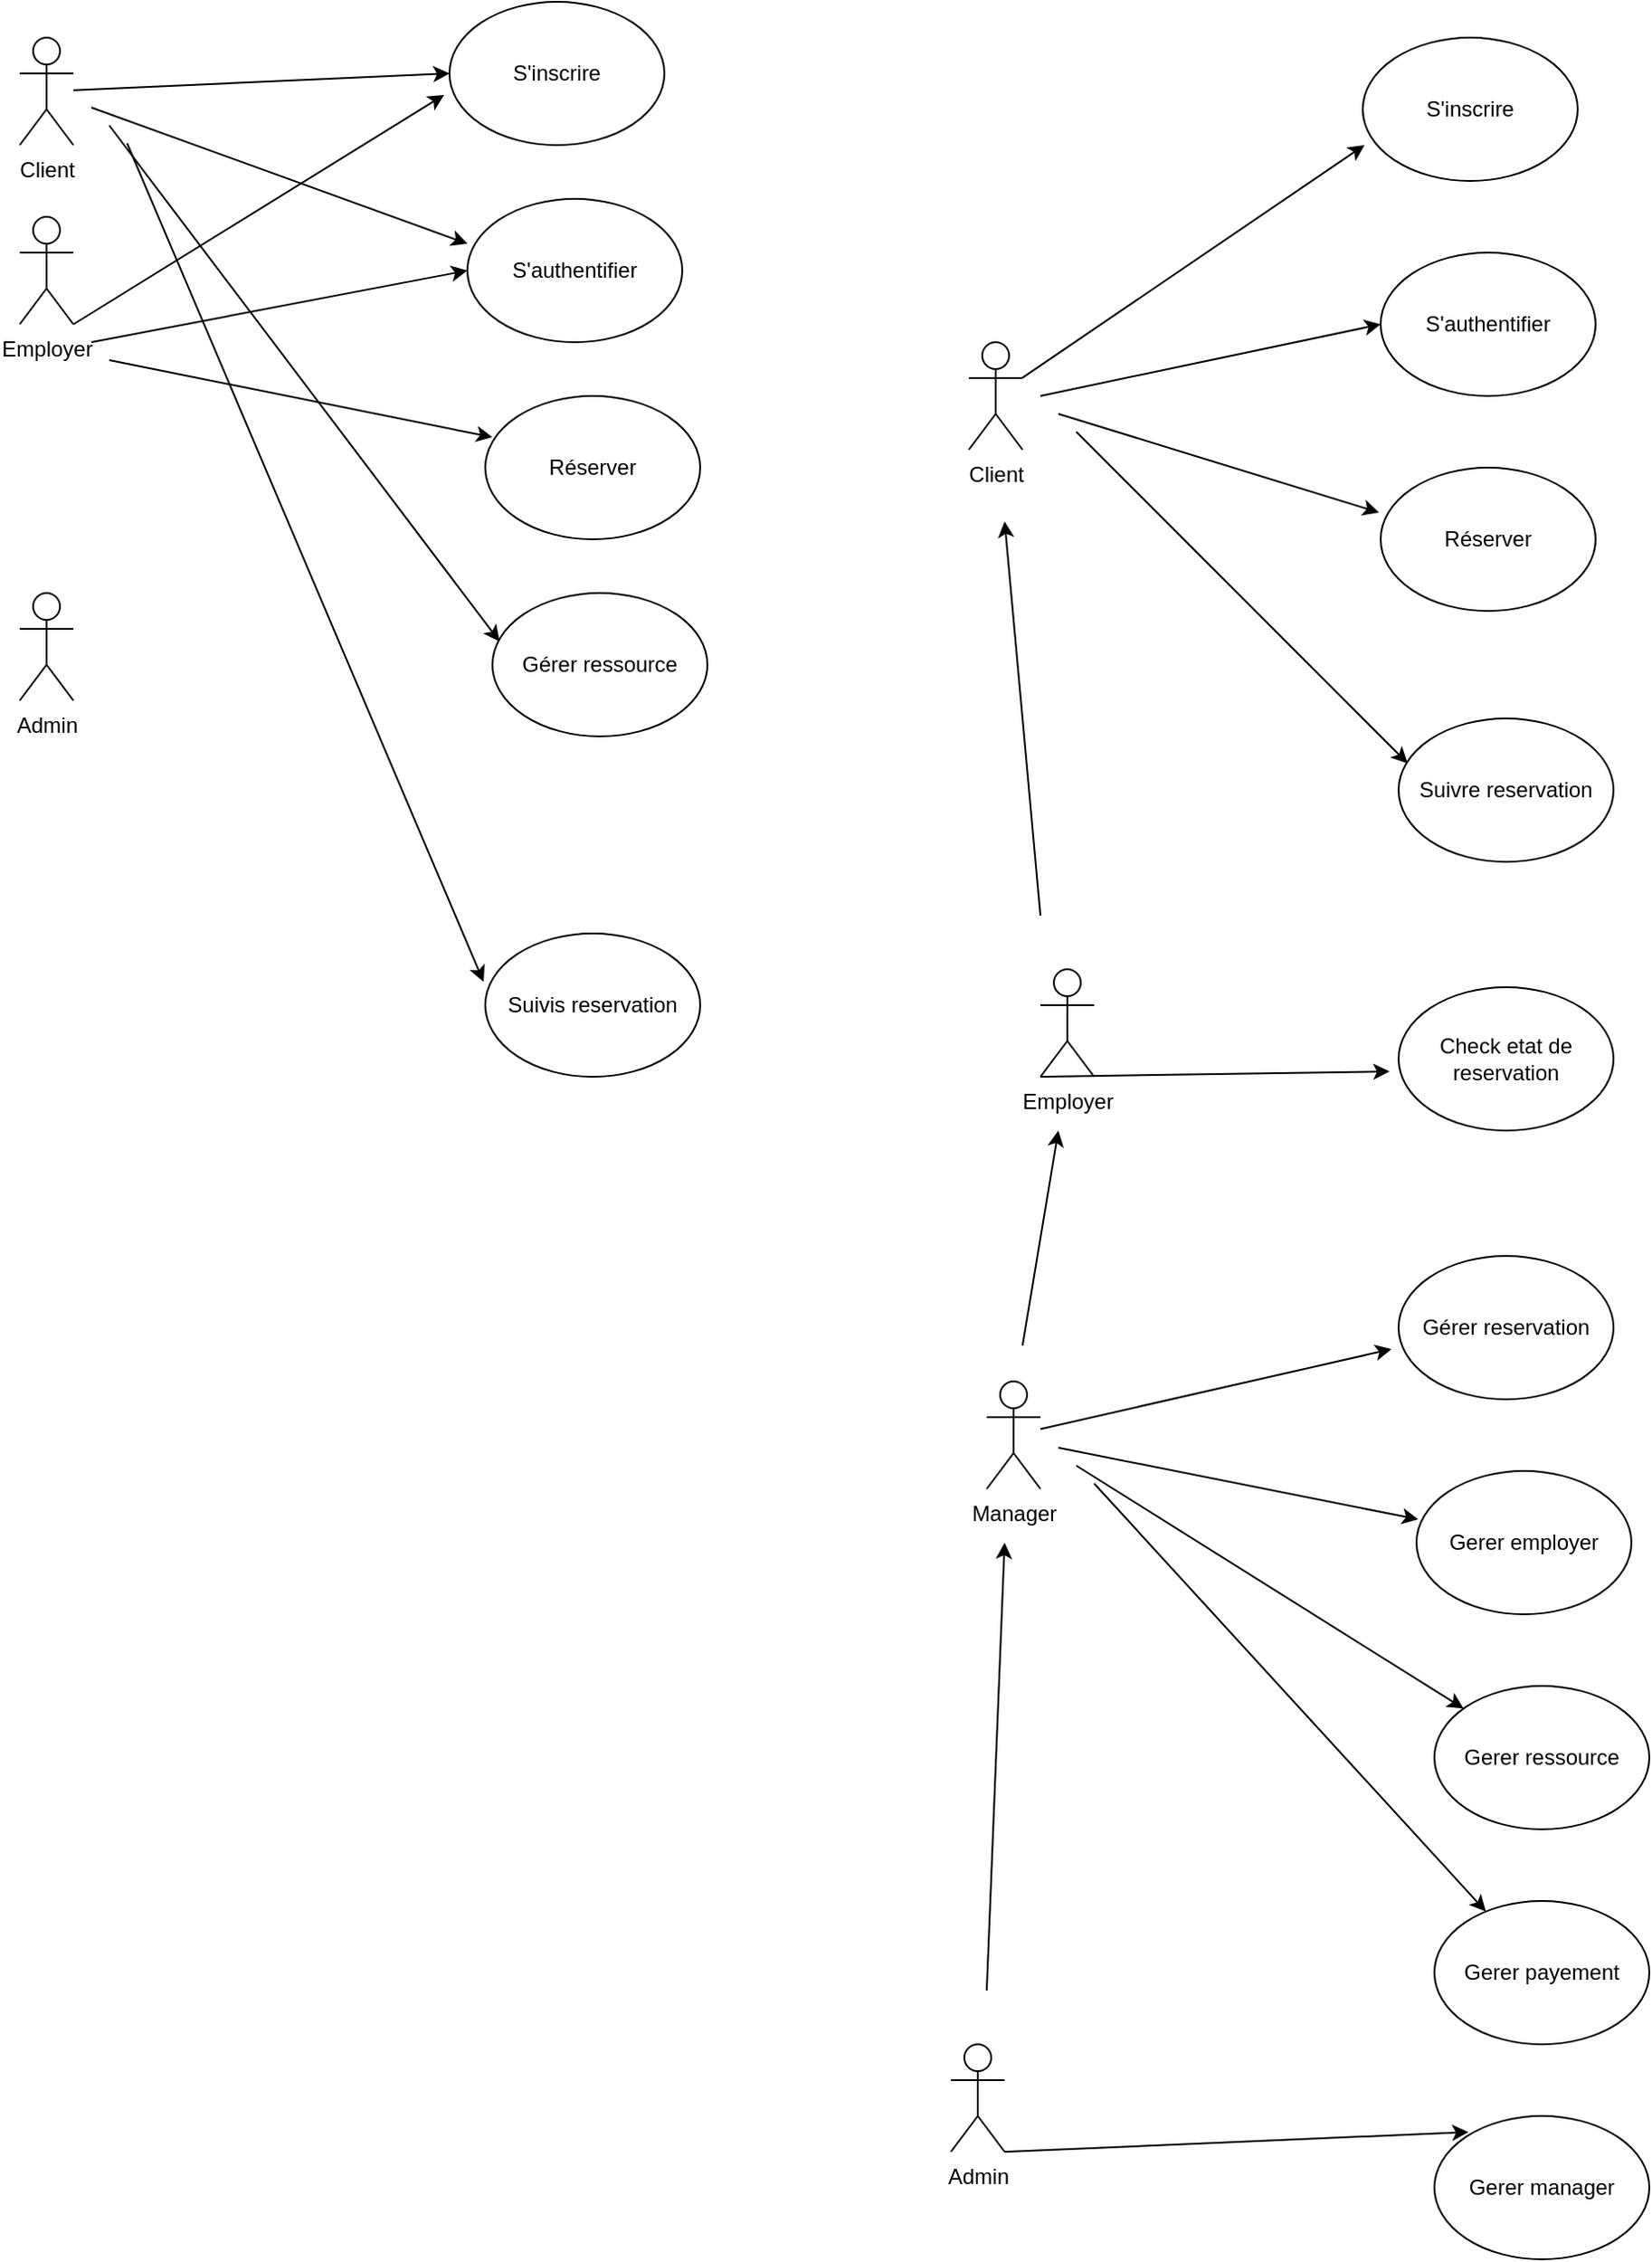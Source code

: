 <mxfile version="24.4.8" type="device">
  <diagram name="Page-1" id="ZKljXdR4Jli5XpyIBEU7">
    <mxGraphModel dx="880" dy="572" grid="1" gridSize="10" guides="1" tooltips="1" connect="1" arrows="1" fold="1" page="1" pageScale="1" pageWidth="827" pageHeight="1169" math="0" shadow="0">
      <root>
        <mxCell id="0" />
        <mxCell id="1" parent="0" />
        <mxCell id="PXkIIc4kU4JW1sueEZ4A-1" value="S&#39;inscrire" style="ellipse;whiteSpace=wrap;html=1;" vertex="1" parent="1">
          <mxGeometry x="330" y="60" width="120" height="80" as="geometry" />
        </mxCell>
        <mxCell id="PXkIIc4kU4JW1sueEZ4A-2" value="S&#39;authentifier" style="ellipse;whiteSpace=wrap;html=1;" vertex="1" parent="1">
          <mxGeometry x="340" y="170" width="120" height="80" as="geometry" />
        </mxCell>
        <mxCell id="PXkIIc4kU4JW1sueEZ4A-3" value="Réserver" style="ellipse;whiteSpace=wrap;html=1;" vertex="1" parent="1">
          <mxGeometry x="350" y="280" width="120" height="80" as="geometry" />
        </mxCell>
        <mxCell id="PXkIIc4kU4JW1sueEZ4A-4" value="Gérer ressource" style="ellipse;whiteSpace=wrap;html=1;" vertex="1" parent="1">
          <mxGeometry x="354" y="390" width="120" height="80" as="geometry" />
        </mxCell>
        <mxCell id="PXkIIc4kU4JW1sueEZ4A-5" value="Suivis reservation" style="ellipse;whiteSpace=wrap;html=1;" vertex="1" parent="1">
          <mxGeometry x="350" y="580" width="120" height="80" as="geometry" />
        </mxCell>
        <mxCell id="PXkIIc4kU4JW1sueEZ4A-6" value="Client" style="shape=umlActor;verticalLabelPosition=bottom;verticalAlign=top;html=1;outlineConnect=0;" vertex="1" parent="1">
          <mxGeometry x="90" y="80" width="30" height="60" as="geometry" />
        </mxCell>
        <mxCell id="PXkIIc4kU4JW1sueEZ4A-7" value="Employer" style="shape=umlActor;verticalLabelPosition=bottom;verticalAlign=top;html=1;outlineConnect=0;" vertex="1" parent="1">
          <mxGeometry x="90" y="180" width="30" height="60" as="geometry" />
        </mxCell>
        <mxCell id="PXkIIc4kU4JW1sueEZ4A-8" value="Admin" style="shape=umlActor;verticalLabelPosition=bottom;verticalAlign=top;html=1;outlineConnect=0;" vertex="1" parent="1">
          <mxGeometry x="90" y="390" width="30" height="60" as="geometry" />
        </mxCell>
        <mxCell id="PXkIIc4kU4JW1sueEZ4A-9" value="" style="endArrow=classic;html=1;rounded=0;exitX=1;exitY=1;exitDx=0;exitDy=0;exitPerimeter=0;entryX=-0.025;entryY=0.65;entryDx=0;entryDy=0;entryPerimeter=0;" edge="1" parent="1" source="PXkIIc4kU4JW1sueEZ4A-7" target="PXkIIc4kU4JW1sueEZ4A-1">
          <mxGeometry width="50" height="50" relative="1" as="geometry">
            <mxPoint x="180" y="200" as="sourcePoint" />
            <mxPoint x="230" y="150" as="targetPoint" />
          </mxGeometry>
        </mxCell>
        <mxCell id="PXkIIc4kU4JW1sueEZ4A-10" value="Manager" style="shape=umlActor;verticalLabelPosition=bottom;verticalAlign=top;html=1;outlineConnect=0;" vertex="1" parent="1">
          <mxGeometry x="630" y="830" width="30" height="60" as="geometry" />
        </mxCell>
        <mxCell id="PXkIIc4kU4JW1sueEZ4A-11" value="" style="endArrow=classic;html=1;rounded=0;exitX=1;exitY=1;exitDx=0;exitDy=0;exitPerimeter=0;entryX=0;entryY=0.5;entryDx=0;entryDy=0;" edge="1" parent="1" target="PXkIIc4kU4JW1sueEZ4A-2">
          <mxGeometry width="50" height="50" relative="1" as="geometry">
            <mxPoint x="130" y="250" as="sourcePoint" />
            <mxPoint x="337" y="122" as="targetPoint" />
          </mxGeometry>
        </mxCell>
        <mxCell id="PXkIIc4kU4JW1sueEZ4A-12" value="" style="endArrow=classic;html=1;rounded=0;exitX=1;exitY=1;exitDx=0;exitDy=0;exitPerimeter=0;entryX=0.033;entryY=0.288;entryDx=0;entryDy=0;entryPerimeter=0;" edge="1" parent="1" target="PXkIIc4kU4JW1sueEZ4A-3">
          <mxGeometry width="50" height="50" relative="1" as="geometry">
            <mxPoint x="140" y="260" as="sourcePoint" />
            <mxPoint x="347" y="132" as="targetPoint" />
          </mxGeometry>
        </mxCell>
        <mxCell id="PXkIIc4kU4JW1sueEZ4A-13" value="" style="endArrow=classic;html=1;rounded=0;entryX=0;entryY=0.5;entryDx=0;entryDy=0;" edge="1" parent="1" source="PXkIIc4kU4JW1sueEZ4A-6" target="PXkIIc4kU4JW1sueEZ4A-1">
          <mxGeometry width="50" height="50" relative="1" as="geometry">
            <mxPoint x="130" y="250" as="sourcePoint" />
            <mxPoint x="337" y="122" as="targetPoint" />
          </mxGeometry>
        </mxCell>
        <mxCell id="PXkIIc4kU4JW1sueEZ4A-14" value="" style="endArrow=classic;html=1;rounded=0;entryX=0;entryY=0.313;entryDx=0;entryDy=0;entryPerimeter=0;" edge="1" parent="1" target="PXkIIc4kU4JW1sueEZ4A-2">
          <mxGeometry width="50" height="50" relative="1" as="geometry">
            <mxPoint x="130" y="119" as="sourcePoint" />
            <mxPoint x="340" y="110" as="targetPoint" />
          </mxGeometry>
        </mxCell>
        <mxCell id="PXkIIc4kU4JW1sueEZ4A-15" value="" style="endArrow=classic;html=1;rounded=0;entryX=0.033;entryY=0.338;entryDx=0;entryDy=0;entryPerimeter=0;" edge="1" parent="1" target="PXkIIc4kU4JW1sueEZ4A-4">
          <mxGeometry width="50" height="50" relative="1" as="geometry">
            <mxPoint x="140" y="129" as="sourcePoint" />
            <mxPoint x="350" y="205" as="targetPoint" />
          </mxGeometry>
        </mxCell>
        <mxCell id="PXkIIc4kU4JW1sueEZ4A-16" value="" style="endArrow=classic;html=1;rounded=0;entryX=-0.008;entryY=0.338;entryDx=0;entryDy=0;entryPerimeter=0;" edge="1" parent="1" target="PXkIIc4kU4JW1sueEZ4A-5">
          <mxGeometry width="50" height="50" relative="1" as="geometry">
            <mxPoint x="150" y="139" as="sourcePoint" />
            <mxPoint x="368" y="427" as="targetPoint" />
          </mxGeometry>
        </mxCell>
        <mxCell id="PXkIIc4kU4JW1sueEZ4A-17" value="Client" style="shape=umlActor;verticalLabelPosition=bottom;verticalAlign=top;html=1;outlineConnect=0;" vertex="1" parent="1">
          <mxGeometry x="620" y="250" width="30" height="60" as="geometry" />
        </mxCell>
        <mxCell id="PXkIIc4kU4JW1sueEZ4A-18" value="S&#39;inscrire" style="ellipse;whiteSpace=wrap;html=1;" vertex="1" parent="1">
          <mxGeometry x="840" y="80" width="120" height="80" as="geometry" />
        </mxCell>
        <mxCell id="PXkIIc4kU4JW1sueEZ4A-19" value="S&#39;authentifier" style="ellipse;whiteSpace=wrap;html=1;" vertex="1" parent="1">
          <mxGeometry x="850" y="200" width="120" height="80" as="geometry" />
        </mxCell>
        <mxCell id="PXkIIc4kU4JW1sueEZ4A-20" value="Réserver" style="ellipse;whiteSpace=wrap;html=1;" vertex="1" parent="1">
          <mxGeometry x="850" y="320" width="120" height="80" as="geometry" />
        </mxCell>
        <mxCell id="PXkIIc4kU4JW1sueEZ4A-21" value="Suivre reservation" style="ellipse;whiteSpace=wrap;html=1;" vertex="1" parent="1">
          <mxGeometry x="860" y="460" width="120" height="80" as="geometry" />
        </mxCell>
        <mxCell id="PXkIIc4kU4JW1sueEZ4A-22" value="Employer" style="shape=umlActor;verticalLabelPosition=bottom;verticalAlign=top;html=1;outlineConnect=0;" vertex="1" parent="1">
          <mxGeometry x="660" y="600" width="30" height="60" as="geometry" />
        </mxCell>
        <mxCell id="PXkIIc4kU4JW1sueEZ4A-23" value="Check etat de reservation" style="ellipse;whiteSpace=wrap;html=1;" vertex="1" parent="1">
          <mxGeometry x="860" y="610" width="120" height="80" as="geometry" />
        </mxCell>
        <mxCell id="PXkIIc4kU4JW1sueEZ4A-24" value="Gérer reservation" style="ellipse;whiteSpace=wrap;html=1;" vertex="1" parent="1">
          <mxGeometry x="860" y="760" width="120" height="80" as="geometry" />
        </mxCell>
        <mxCell id="PXkIIc4kU4JW1sueEZ4A-25" value="Gerer employer" style="ellipse;whiteSpace=wrap;html=1;" vertex="1" parent="1">
          <mxGeometry x="870" y="880" width="120" height="80" as="geometry" />
        </mxCell>
        <mxCell id="PXkIIc4kU4JW1sueEZ4A-26" value="Gerer ressource" style="ellipse;whiteSpace=wrap;html=1;" vertex="1" parent="1">
          <mxGeometry x="880" y="1000" width="120" height="80" as="geometry" />
        </mxCell>
        <mxCell id="PXkIIc4kU4JW1sueEZ4A-27" value="Gerer payement" style="ellipse;whiteSpace=wrap;html=1;" vertex="1" parent="1">
          <mxGeometry x="880" y="1120" width="120" height="80" as="geometry" />
        </mxCell>
        <mxCell id="PXkIIc4kU4JW1sueEZ4A-28" value="" style="endArrow=classic;html=1;rounded=0;entryX=0.008;entryY=0.75;entryDx=0;entryDy=0;entryPerimeter=0;" edge="1" parent="1" source="PXkIIc4kU4JW1sueEZ4A-17" target="PXkIIc4kU4JW1sueEZ4A-18">
          <mxGeometry width="50" height="50" relative="1" as="geometry">
            <mxPoint x="700" y="280" as="sourcePoint" />
            <mxPoint x="750" y="230" as="targetPoint" />
          </mxGeometry>
        </mxCell>
        <mxCell id="PXkIIc4kU4JW1sueEZ4A-29" value="" style="endArrow=classic;html=1;rounded=0;entryX=0;entryY=0.5;entryDx=0;entryDy=0;" edge="1" parent="1" target="PXkIIc4kU4JW1sueEZ4A-19">
          <mxGeometry width="50" height="50" relative="1" as="geometry">
            <mxPoint x="660" y="280" as="sourcePoint" />
            <mxPoint x="851" y="150" as="targetPoint" />
          </mxGeometry>
        </mxCell>
        <mxCell id="PXkIIc4kU4JW1sueEZ4A-30" value="" style="endArrow=classic;html=1;rounded=0;entryX=-0.008;entryY=0.313;entryDx=0;entryDy=0;entryPerimeter=0;" edge="1" parent="1" target="PXkIIc4kU4JW1sueEZ4A-20">
          <mxGeometry width="50" height="50" relative="1" as="geometry">
            <mxPoint x="670" y="290" as="sourcePoint" />
            <mxPoint x="861" y="160" as="targetPoint" />
          </mxGeometry>
        </mxCell>
        <mxCell id="PXkIIc4kU4JW1sueEZ4A-31" value="" style="endArrow=classic;html=1;rounded=0;entryX=0.042;entryY=0.313;entryDx=0;entryDy=0;entryPerimeter=0;" edge="1" parent="1" target="PXkIIc4kU4JW1sueEZ4A-21">
          <mxGeometry width="50" height="50" relative="1" as="geometry">
            <mxPoint x="680" y="300" as="sourcePoint" />
            <mxPoint x="871" y="170" as="targetPoint" />
          </mxGeometry>
        </mxCell>
        <mxCell id="PXkIIc4kU4JW1sueEZ4A-32" value="" style="endArrow=classic;html=1;rounded=0;entryX=-0.042;entryY=0.588;entryDx=0;entryDy=0;entryPerimeter=0;" edge="1" parent="1" target="PXkIIc4kU4JW1sueEZ4A-23">
          <mxGeometry width="50" height="50" relative="1" as="geometry">
            <mxPoint x="660" y="660" as="sourcePoint" />
            <mxPoint x="851" y="530" as="targetPoint" />
          </mxGeometry>
        </mxCell>
        <mxCell id="PXkIIc4kU4JW1sueEZ4A-33" value="" style="endArrow=classic;html=1;rounded=0;entryX=-0.033;entryY=0.65;entryDx=0;entryDy=0;entryPerimeter=0;" edge="1" parent="1" source="PXkIIc4kU4JW1sueEZ4A-10" target="PXkIIc4kU4JW1sueEZ4A-24">
          <mxGeometry width="50" height="50" relative="1" as="geometry">
            <mxPoint x="665" y="753" as="sourcePoint" />
            <mxPoint x="860" y="750" as="targetPoint" />
          </mxGeometry>
        </mxCell>
        <mxCell id="PXkIIc4kU4JW1sueEZ4A-34" value="" style="endArrow=classic;html=1;rounded=0;entryX=0.008;entryY=0.338;entryDx=0;entryDy=0;entryPerimeter=0;" edge="1" parent="1" target="PXkIIc4kU4JW1sueEZ4A-25">
          <mxGeometry width="50" height="50" relative="1" as="geometry">
            <mxPoint x="670" y="867" as="sourcePoint" />
            <mxPoint x="866" y="822" as="targetPoint" />
          </mxGeometry>
        </mxCell>
        <mxCell id="PXkIIc4kU4JW1sueEZ4A-35" value="" style="endArrow=classic;html=1;rounded=0;" edge="1" parent="1" target="PXkIIc4kU4JW1sueEZ4A-26">
          <mxGeometry width="50" height="50" relative="1" as="geometry">
            <mxPoint x="680" y="877" as="sourcePoint" />
            <mxPoint x="881" y="917" as="targetPoint" />
          </mxGeometry>
        </mxCell>
        <mxCell id="PXkIIc4kU4JW1sueEZ4A-36" value="" style="endArrow=classic;html=1;rounded=0;" edge="1" parent="1" target="PXkIIc4kU4JW1sueEZ4A-27">
          <mxGeometry width="50" height="50" relative="1" as="geometry">
            <mxPoint x="690" y="887" as="sourcePoint" />
            <mxPoint x="906" y="1023" as="targetPoint" />
          </mxGeometry>
        </mxCell>
        <mxCell id="PXkIIc4kU4JW1sueEZ4A-37" value="Admin" style="shape=umlActor;verticalLabelPosition=bottom;verticalAlign=top;html=1;outlineConnect=0;" vertex="1" parent="1">
          <mxGeometry x="610" y="1200" width="30" height="60" as="geometry" />
        </mxCell>
        <mxCell id="PXkIIc4kU4JW1sueEZ4A-38" value="Gerer manager" style="ellipse;whiteSpace=wrap;html=1;" vertex="1" parent="1">
          <mxGeometry x="880" y="1240" width="120" height="80" as="geometry" />
        </mxCell>
        <mxCell id="PXkIIc4kU4JW1sueEZ4A-39" value="" style="endArrow=classic;html=1;rounded=0;exitX=1;exitY=1;exitDx=0;exitDy=0;exitPerimeter=0;" edge="1" parent="1" source="PXkIIc4kU4JW1sueEZ4A-37">
          <mxGeometry width="50" height="50" relative="1" as="geometry">
            <mxPoint x="680" y="1010" as="sourcePoint" />
            <mxPoint x="899" y="1249" as="targetPoint" />
          </mxGeometry>
        </mxCell>
        <mxCell id="PXkIIc4kU4JW1sueEZ4A-40" value="" style="endArrow=classic;html=1;rounded=0;" edge="1" parent="1">
          <mxGeometry width="50" height="50" relative="1" as="geometry">
            <mxPoint x="630" y="1170" as="sourcePoint" />
            <mxPoint x="640" y="920" as="targetPoint" />
          </mxGeometry>
        </mxCell>
        <mxCell id="PXkIIc4kU4JW1sueEZ4A-41" value="" style="endArrow=classic;html=1;rounded=0;" edge="1" parent="1">
          <mxGeometry width="50" height="50" relative="1" as="geometry">
            <mxPoint x="650" y="810" as="sourcePoint" />
            <mxPoint x="670" y="690" as="targetPoint" />
          </mxGeometry>
        </mxCell>
        <mxCell id="PXkIIc4kU4JW1sueEZ4A-42" value="" style="endArrow=classic;html=1;rounded=0;" edge="1" parent="1">
          <mxGeometry width="50" height="50" relative="1" as="geometry">
            <mxPoint x="660" y="570" as="sourcePoint" />
            <mxPoint x="640" y="350" as="targetPoint" />
          </mxGeometry>
        </mxCell>
      </root>
    </mxGraphModel>
  </diagram>
</mxfile>
